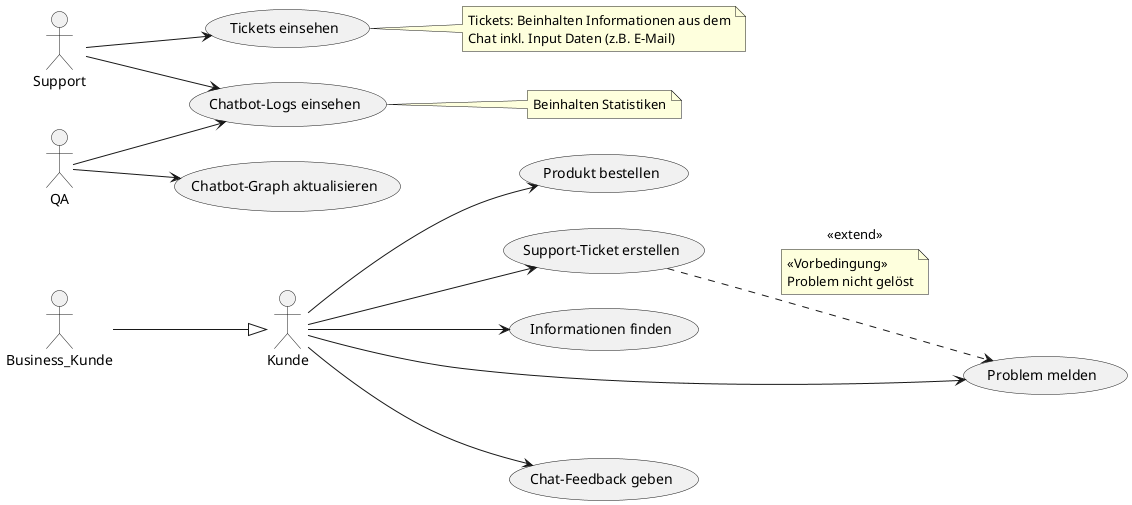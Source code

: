 @startuml
left to right direction
skinparam packageStyle rectangle

actor Kunde as c
actor Business_Kunde as bc
bc --|> c

actor Support as s
actor QA as qa

usecase "Produkt bestellen" as pb
usecase "Support-Ticket erstellen" as ticket
usecase "Informationen finden" as info
usecase "Problem melden" as pm
usecase "Chatbot-Logs einsehen" as logs
usecase "Tickets einsehen" as readticket
usecase "Chatbot-Graph aktualisieren" as cga
usecase "Chat-Feedback geben" as cfg

' Use Case Erweiterungen
ticket ..> pm : <<extend>>
note on link
  <<Vorbedingung>>
  Problem nicht gelöst
end note

' Notizen
note right of logs
    Beinhalten Statistiken
endnote
note right of readticket
    Tickets: Beinhalten Informationen aus dem
    Chat inkl. Input Daten (z.B. E-Mail)
endnote

' Verbindungen: Kunde
c --> pb
c --> pm
c --> ticket
c --> cfg
c --> info

' Verbindungen: Support
s --> logs
s --> readticket

' Verbindungen: QA
qa --> logs
qa --> cga
@enduml